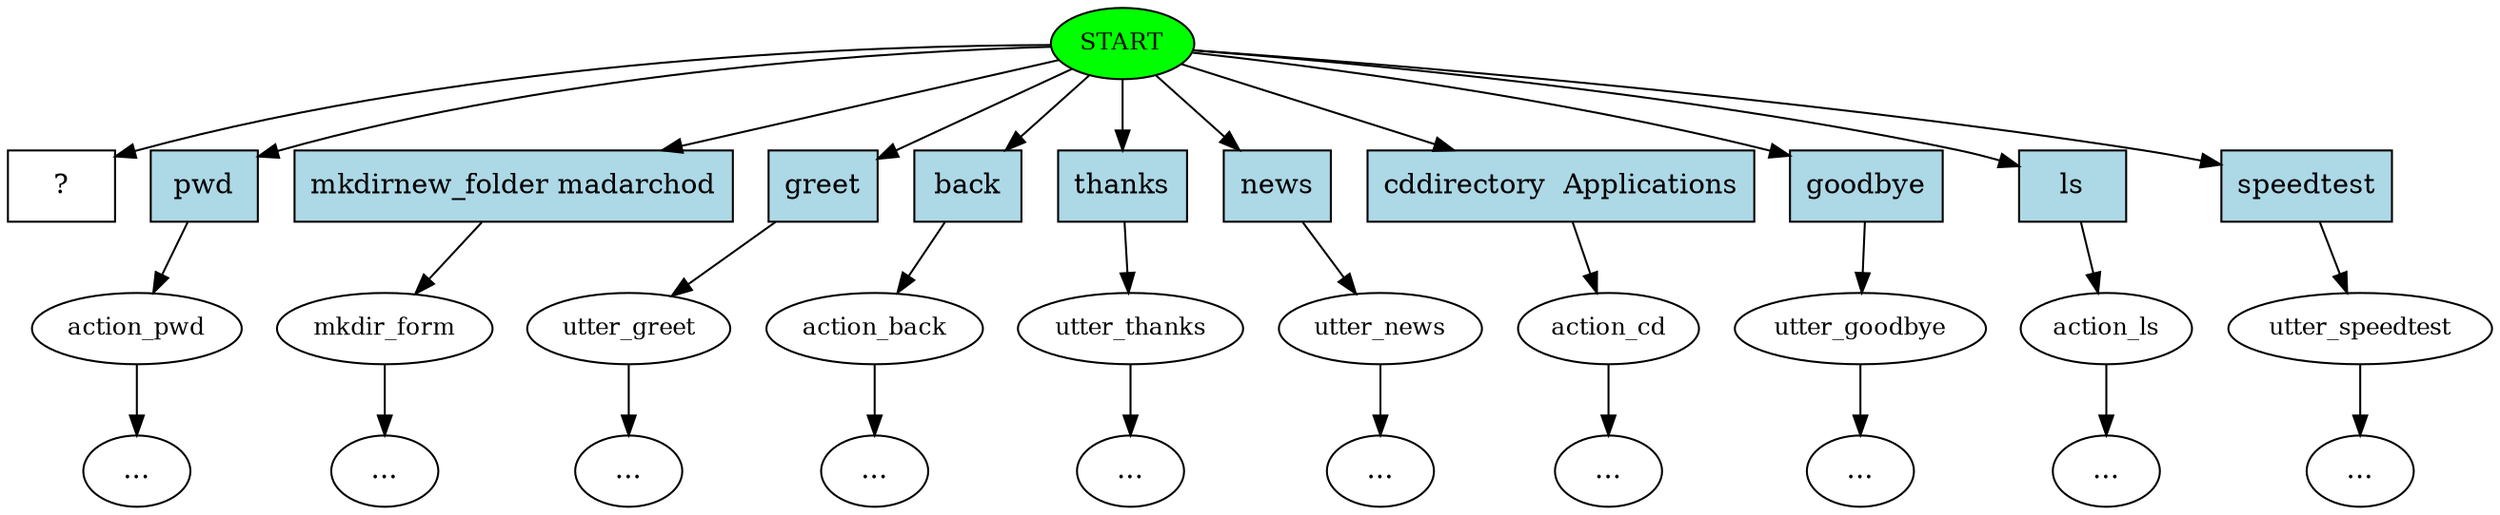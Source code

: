 digraph  {
0 [class="start active", fillcolor=green, fontsize=12, label=START, style=filled];
1 [class="", fontsize=12, label=action_pwd];
"-3" [class=ellipsis, label="..."];
2 [class="", fontsize=12, label=mkdir_form];
3 [class="", fontsize=12, label=utter_greet];
5 [class="", fontsize=12, label=action_back];
"-7" [class=ellipsis, label="..."];
6 [class="", fontsize=12, label=utter_thanks];
"-8" [class=ellipsis, label="..."];
7 [class="", fontsize=12, label=utter_news];
"-9" [class=ellipsis, label="..."];
8 [class="", fontsize=12, label=action_cd];
"-10" [class=ellipsis, label="..."];
9 [class="", fontsize=12, label=utter_goodbye];
"-11" [class=ellipsis, label="..."];
10 [class="", fontsize=12, label=action_ls];
"-12" [class=ellipsis, label="..."];
11 [class="", fontsize=12, label=utter_speedtest];
"-13" [class=ellipsis, label="..."];
"-14" [class=ellipsis, label="..."];
"-15" [class=ellipsis, label="..."];
14 [class="intent dashed active", label="  ?  ", shape=rect];
15 [class=intent, fillcolor=lightblue, label=pwd, shape=rect, style=filled];
16 [class=intent, fillcolor=lightblue, label="mkdirnew_folder madarchod", shape=rect, style=filled];
17 [class=intent, fillcolor=lightblue, label=greet, shape=rect, style=filled];
18 [class=intent, fillcolor=lightblue, label=back, shape=rect, style=filled];
19 [class=intent, fillcolor=lightblue, label=thanks, shape=rect, style=filled];
20 [class=intent, fillcolor=lightblue, label=news, shape=rect, style=filled];
21 [class=intent, fillcolor=lightblue, label="cddirectory  Applications", shape=rect, style=filled];
22 [class=intent, fillcolor=lightblue, label=goodbye, shape=rect, style=filled];
23 [class=intent, fillcolor=lightblue, label=ls, shape=rect, style=filled];
24 [class=intent, fillcolor=lightblue, label=speedtest, shape=rect, style=filled];
0 -> 14  [class=active, key=NONE, label=""];
0 -> 15  [class="", key=0];
0 -> 16  [class="", key=0];
0 -> 17  [class="", key=0];
0 -> 18  [class="", key=0];
0 -> 19  [class="", key=0];
0 -> 20  [class="", key=0];
0 -> 21  [class="", key=0];
0 -> 22  [class="", key=0];
0 -> 23  [class="", key=0];
0 -> 24  [class="", key=0];
1 -> "-3"  [class="", key=NONE, label=""];
2 -> "-14"  [class="", key=NONE, label=""];
3 -> "-15"  [class="", key=NONE, label=""];
5 -> "-7"  [class="", key=NONE, label=""];
6 -> "-8"  [class="", key=NONE, label=""];
7 -> "-9"  [class="", key=NONE, label=""];
8 -> "-10"  [class="", key=NONE, label=""];
9 -> "-11"  [class="", key=NONE, label=""];
10 -> "-12"  [class="", key=NONE, label=""];
11 -> "-13"  [class="", key=NONE, label=""];
15 -> 1  [class="", key=0];
16 -> 2  [class="", key=0];
17 -> 3  [class="", key=0];
18 -> 5  [class="", key=0];
19 -> 6  [class="", key=0];
20 -> 7  [class="", key=0];
21 -> 8  [class="", key=0];
22 -> 9  [class="", key=0];
23 -> 10  [class="", key=0];
24 -> 11  [class="", key=0];
}
